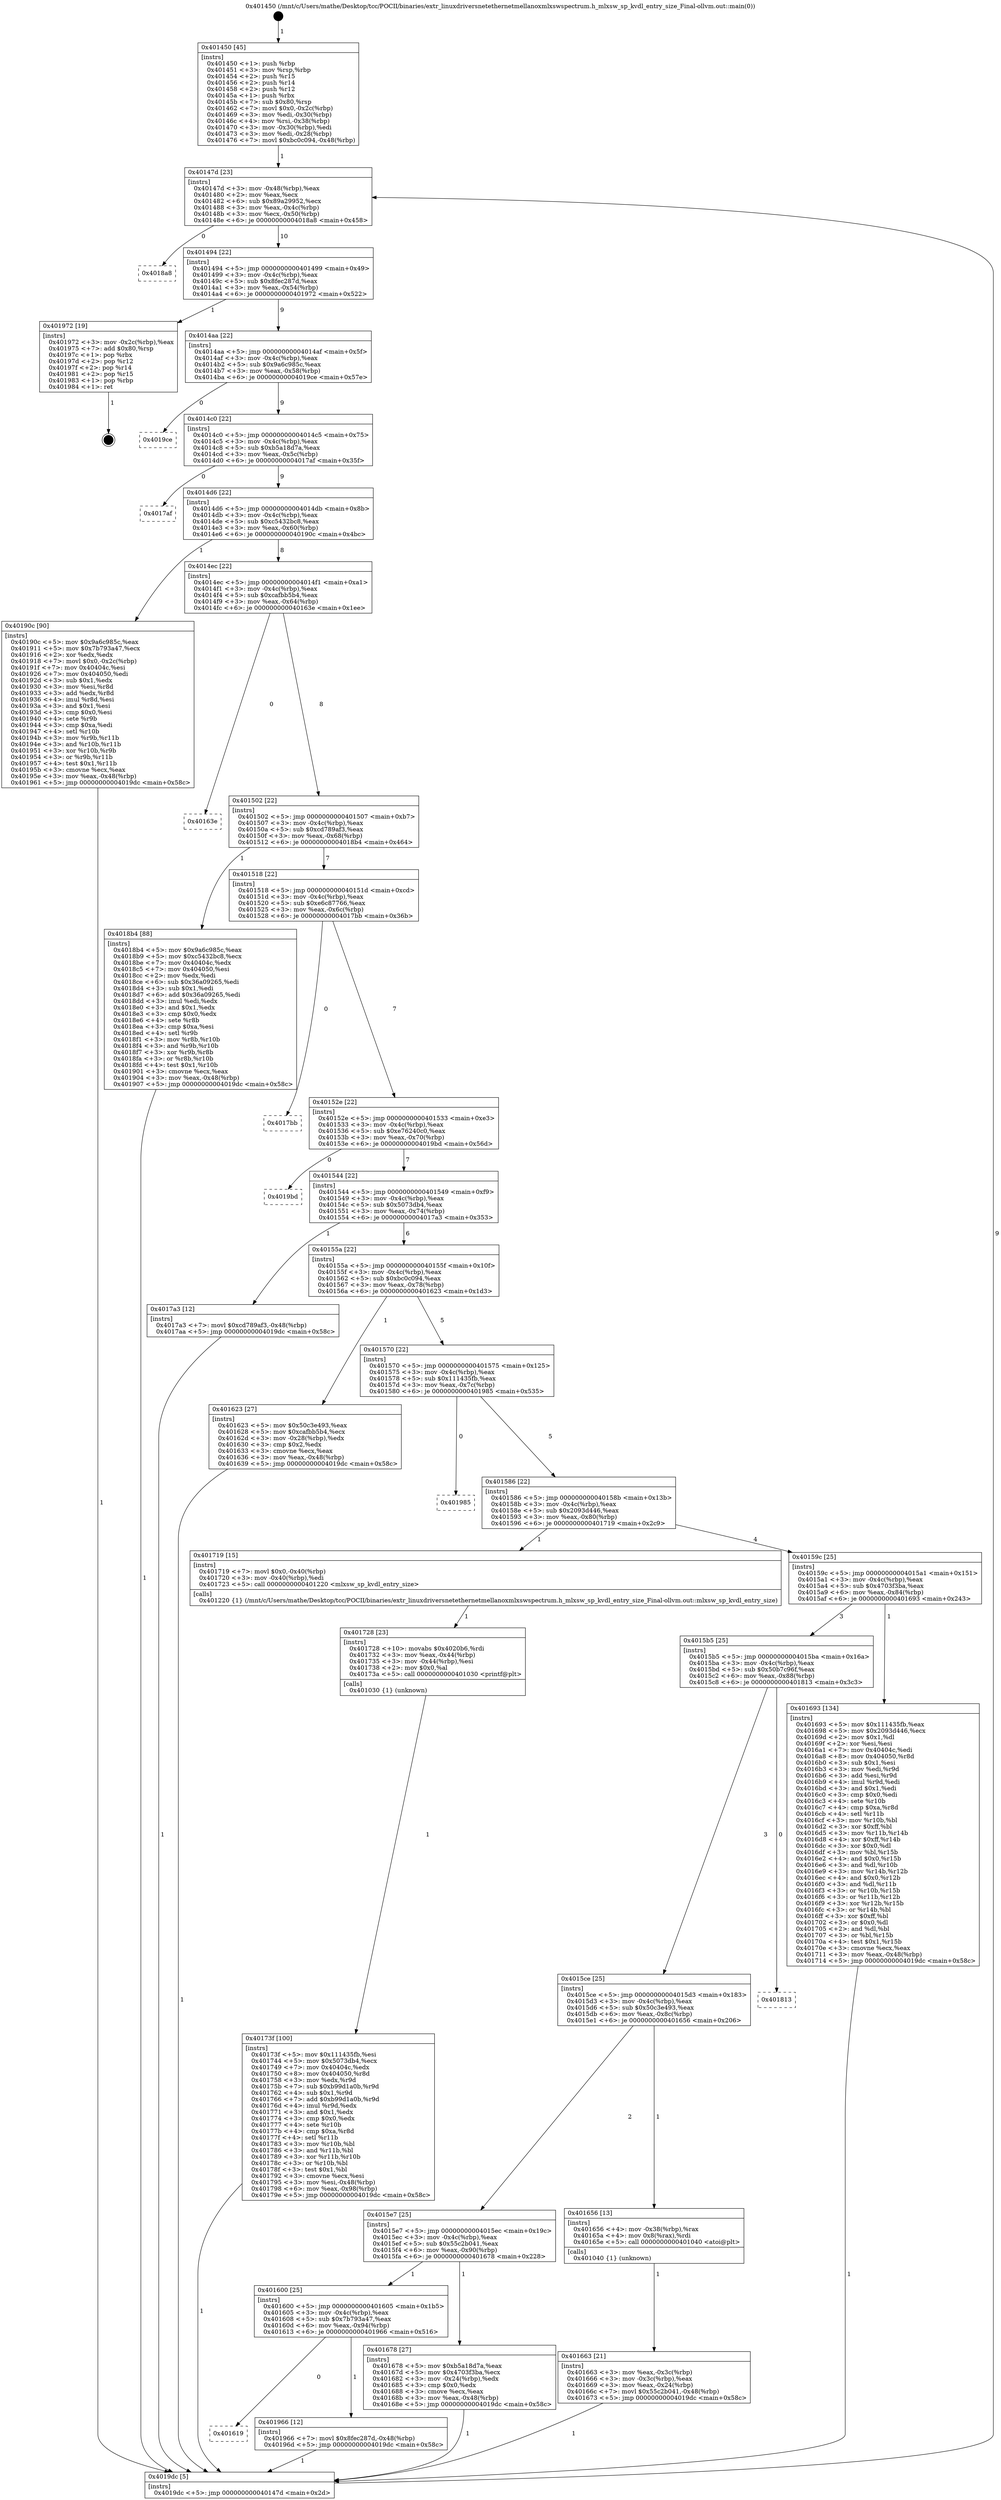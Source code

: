 digraph "0x401450" {
  label = "0x401450 (/mnt/c/Users/mathe/Desktop/tcc/POCII/binaries/extr_linuxdriversnetethernetmellanoxmlxswspectrum.h_mlxsw_sp_kvdl_entry_size_Final-ollvm.out::main(0))"
  labelloc = "t"
  node[shape=record]

  Entry [label="",width=0.3,height=0.3,shape=circle,fillcolor=black,style=filled]
  "0x40147d" [label="{
     0x40147d [23]\l
     | [instrs]\l
     &nbsp;&nbsp;0x40147d \<+3\>: mov -0x48(%rbp),%eax\l
     &nbsp;&nbsp;0x401480 \<+2\>: mov %eax,%ecx\l
     &nbsp;&nbsp;0x401482 \<+6\>: sub $0x89a29952,%ecx\l
     &nbsp;&nbsp;0x401488 \<+3\>: mov %eax,-0x4c(%rbp)\l
     &nbsp;&nbsp;0x40148b \<+3\>: mov %ecx,-0x50(%rbp)\l
     &nbsp;&nbsp;0x40148e \<+6\>: je 00000000004018a8 \<main+0x458\>\l
  }"]
  "0x4018a8" [label="{
     0x4018a8\l
  }", style=dashed]
  "0x401494" [label="{
     0x401494 [22]\l
     | [instrs]\l
     &nbsp;&nbsp;0x401494 \<+5\>: jmp 0000000000401499 \<main+0x49\>\l
     &nbsp;&nbsp;0x401499 \<+3\>: mov -0x4c(%rbp),%eax\l
     &nbsp;&nbsp;0x40149c \<+5\>: sub $0x8fec287d,%eax\l
     &nbsp;&nbsp;0x4014a1 \<+3\>: mov %eax,-0x54(%rbp)\l
     &nbsp;&nbsp;0x4014a4 \<+6\>: je 0000000000401972 \<main+0x522\>\l
  }"]
  Exit [label="",width=0.3,height=0.3,shape=circle,fillcolor=black,style=filled,peripheries=2]
  "0x401972" [label="{
     0x401972 [19]\l
     | [instrs]\l
     &nbsp;&nbsp;0x401972 \<+3\>: mov -0x2c(%rbp),%eax\l
     &nbsp;&nbsp;0x401975 \<+7\>: add $0x80,%rsp\l
     &nbsp;&nbsp;0x40197c \<+1\>: pop %rbx\l
     &nbsp;&nbsp;0x40197d \<+2\>: pop %r12\l
     &nbsp;&nbsp;0x40197f \<+2\>: pop %r14\l
     &nbsp;&nbsp;0x401981 \<+2\>: pop %r15\l
     &nbsp;&nbsp;0x401983 \<+1\>: pop %rbp\l
     &nbsp;&nbsp;0x401984 \<+1\>: ret\l
  }"]
  "0x4014aa" [label="{
     0x4014aa [22]\l
     | [instrs]\l
     &nbsp;&nbsp;0x4014aa \<+5\>: jmp 00000000004014af \<main+0x5f\>\l
     &nbsp;&nbsp;0x4014af \<+3\>: mov -0x4c(%rbp),%eax\l
     &nbsp;&nbsp;0x4014b2 \<+5\>: sub $0x9a6c985c,%eax\l
     &nbsp;&nbsp;0x4014b7 \<+3\>: mov %eax,-0x58(%rbp)\l
     &nbsp;&nbsp;0x4014ba \<+6\>: je 00000000004019ce \<main+0x57e\>\l
  }"]
  "0x401619" [label="{
     0x401619\l
  }", style=dashed]
  "0x4019ce" [label="{
     0x4019ce\l
  }", style=dashed]
  "0x4014c0" [label="{
     0x4014c0 [22]\l
     | [instrs]\l
     &nbsp;&nbsp;0x4014c0 \<+5\>: jmp 00000000004014c5 \<main+0x75\>\l
     &nbsp;&nbsp;0x4014c5 \<+3\>: mov -0x4c(%rbp),%eax\l
     &nbsp;&nbsp;0x4014c8 \<+5\>: sub $0xb5a18d7a,%eax\l
     &nbsp;&nbsp;0x4014cd \<+3\>: mov %eax,-0x5c(%rbp)\l
     &nbsp;&nbsp;0x4014d0 \<+6\>: je 00000000004017af \<main+0x35f\>\l
  }"]
  "0x401966" [label="{
     0x401966 [12]\l
     | [instrs]\l
     &nbsp;&nbsp;0x401966 \<+7\>: movl $0x8fec287d,-0x48(%rbp)\l
     &nbsp;&nbsp;0x40196d \<+5\>: jmp 00000000004019dc \<main+0x58c\>\l
  }"]
  "0x4017af" [label="{
     0x4017af\l
  }", style=dashed]
  "0x4014d6" [label="{
     0x4014d6 [22]\l
     | [instrs]\l
     &nbsp;&nbsp;0x4014d6 \<+5\>: jmp 00000000004014db \<main+0x8b\>\l
     &nbsp;&nbsp;0x4014db \<+3\>: mov -0x4c(%rbp),%eax\l
     &nbsp;&nbsp;0x4014de \<+5\>: sub $0xc5432bc8,%eax\l
     &nbsp;&nbsp;0x4014e3 \<+3\>: mov %eax,-0x60(%rbp)\l
     &nbsp;&nbsp;0x4014e6 \<+6\>: je 000000000040190c \<main+0x4bc\>\l
  }"]
  "0x40173f" [label="{
     0x40173f [100]\l
     | [instrs]\l
     &nbsp;&nbsp;0x40173f \<+5\>: mov $0x111435fb,%esi\l
     &nbsp;&nbsp;0x401744 \<+5\>: mov $0x5073db4,%ecx\l
     &nbsp;&nbsp;0x401749 \<+7\>: mov 0x40404c,%edx\l
     &nbsp;&nbsp;0x401750 \<+8\>: mov 0x404050,%r8d\l
     &nbsp;&nbsp;0x401758 \<+3\>: mov %edx,%r9d\l
     &nbsp;&nbsp;0x40175b \<+7\>: sub $0xb99d1a0b,%r9d\l
     &nbsp;&nbsp;0x401762 \<+4\>: sub $0x1,%r9d\l
     &nbsp;&nbsp;0x401766 \<+7\>: add $0xb99d1a0b,%r9d\l
     &nbsp;&nbsp;0x40176d \<+4\>: imul %r9d,%edx\l
     &nbsp;&nbsp;0x401771 \<+3\>: and $0x1,%edx\l
     &nbsp;&nbsp;0x401774 \<+3\>: cmp $0x0,%edx\l
     &nbsp;&nbsp;0x401777 \<+4\>: sete %r10b\l
     &nbsp;&nbsp;0x40177b \<+4\>: cmp $0xa,%r8d\l
     &nbsp;&nbsp;0x40177f \<+4\>: setl %r11b\l
     &nbsp;&nbsp;0x401783 \<+3\>: mov %r10b,%bl\l
     &nbsp;&nbsp;0x401786 \<+3\>: and %r11b,%bl\l
     &nbsp;&nbsp;0x401789 \<+3\>: xor %r11b,%r10b\l
     &nbsp;&nbsp;0x40178c \<+3\>: or %r10b,%bl\l
     &nbsp;&nbsp;0x40178f \<+3\>: test $0x1,%bl\l
     &nbsp;&nbsp;0x401792 \<+3\>: cmovne %ecx,%esi\l
     &nbsp;&nbsp;0x401795 \<+3\>: mov %esi,-0x48(%rbp)\l
     &nbsp;&nbsp;0x401798 \<+6\>: mov %eax,-0x98(%rbp)\l
     &nbsp;&nbsp;0x40179e \<+5\>: jmp 00000000004019dc \<main+0x58c\>\l
  }"]
  "0x40190c" [label="{
     0x40190c [90]\l
     | [instrs]\l
     &nbsp;&nbsp;0x40190c \<+5\>: mov $0x9a6c985c,%eax\l
     &nbsp;&nbsp;0x401911 \<+5\>: mov $0x7b793a47,%ecx\l
     &nbsp;&nbsp;0x401916 \<+2\>: xor %edx,%edx\l
     &nbsp;&nbsp;0x401918 \<+7\>: movl $0x0,-0x2c(%rbp)\l
     &nbsp;&nbsp;0x40191f \<+7\>: mov 0x40404c,%esi\l
     &nbsp;&nbsp;0x401926 \<+7\>: mov 0x404050,%edi\l
     &nbsp;&nbsp;0x40192d \<+3\>: sub $0x1,%edx\l
     &nbsp;&nbsp;0x401930 \<+3\>: mov %esi,%r8d\l
     &nbsp;&nbsp;0x401933 \<+3\>: add %edx,%r8d\l
     &nbsp;&nbsp;0x401936 \<+4\>: imul %r8d,%esi\l
     &nbsp;&nbsp;0x40193a \<+3\>: and $0x1,%esi\l
     &nbsp;&nbsp;0x40193d \<+3\>: cmp $0x0,%esi\l
     &nbsp;&nbsp;0x401940 \<+4\>: sete %r9b\l
     &nbsp;&nbsp;0x401944 \<+3\>: cmp $0xa,%edi\l
     &nbsp;&nbsp;0x401947 \<+4\>: setl %r10b\l
     &nbsp;&nbsp;0x40194b \<+3\>: mov %r9b,%r11b\l
     &nbsp;&nbsp;0x40194e \<+3\>: and %r10b,%r11b\l
     &nbsp;&nbsp;0x401951 \<+3\>: xor %r10b,%r9b\l
     &nbsp;&nbsp;0x401954 \<+3\>: or %r9b,%r11b\l
     &nbsp;&nbsp;0x401957 \<+4\>: test $0x1,%r11b\l
     &nbsp;&nbsp;0x40195b \<+3\>: cmovne %ecx,%eax\l
     &nbsp;&nbsp;0x40195e \<+3\>: mov %eax,-0x48(%rbp)\l
     &nbsp;&nbsp;0x401961 \<+5\>: jmp 00000000004019dc \<main+0x58c\>\l
  }"]
  "0x4014ec" [label="{
     0x4014ec [22]\l
     | [instrs]\l
     &nbsp;&nbsp;0x4014ec \<+5\>: jmp 00000000004014f1 \<main+0xa1\>\l
     &nbsp;&nbsp;0x4014f1 \<+3\>: mov -0x4c(%rbp),%eax\l
     &nbsp;&nbsp;0x4014f4 \<+5\>: sub $0xcafbb5b4,%eax\l
     &nbsp;&nbsp;0x4014f9 \<+3\>: mov %eax,-0x64(%rbp)\l
     &nbsp;&nbsp;0x4014fc \<+6\>: je 000000000040163e \<main+0x1ee\>\l
  }"]
  "0x401728" [label="{
     0x401728 [23]\l
     | [instrs]\l
     &nbsp;&nbsp;0x401728 \<+10\>: movabs $0x4020b6,%rdi\l
     &nbsp;&nbsp;0x401732 \<+3\>: mov %eax,-0x44(%rbp)\l
     &nbsp;&nbsp;0x401735 \<+3\>: mov -0x44(%rbp),%esi\l
     &nbsp;&nbsp;0x401738 \<+2\>: mov $0x0,%al\l
     &nbsp;&nbsp;0x40173a \<+5\>: call 0000000000401030 \<printf@plt\>\l
     | [calls]\l
     &nbsp;&nbsp;0x401030 \{1\} (unknown)\l
  }"]
  "0x40163e" [label="{
     0x40163e\l
  }", style=dashed]
  "0x401502" [label="{
     0x401502 [22]\l
     | [instrs]\l
     &nbsp;&nbsp;0x401502 \<+5\>: jmp 0000000000401507 \<main+0xb7\>\l
     &nbsp;&nbsp;0x401507 \<+3\>: mov -0x4c(%rbp),%eax\l
     &nbsp;&nbsp;0x40150a \<+5\>: sub $0xcd789af3,%eax\l
     &nbsp;&nbsp;0x40150f \<+3\>: mov %eax,-0x68(%rbp)\l
     &nbsp;&nbsp;0x401512 \<+6\>: je 00000000004018b4 \<main+0x464\>\l
  }"]
  "0x401600" [label="{
     0x401600 [25]\l
     | [instrs]\l
     &nbsp;&nbsp;0x401600 \<+5\>: jmp 0000000000401605 \<main+0x1b5\>\l
     &nbsp;&nbsp;0x401605 \<+3\>: mov -0x4c(%rbp),%eax\l
     &nbsp;&nbsp;0x401608 \<+5\>: sub $0x7b793a47,%eax\l
     &nbsp;&nbsp;0x40160d \<+6\>: mov %eax,-0x94(%rbp)\l
     &nbsp;&nbsp;0x401613 \<+6\>: je 0000000000401966 \<main+0x516\>\l
  }"]
  "0x4018b4" [label="{
     0x4018b4 [88]\l
     | [instrs]\l
     &nbsp;&nbsp;0x4018b4 \<+5\>: mov $0x9a6c985c,%eax\l
     &nbsp;&nbsp;0x4018b9 \<+5\>: mov $0xc5432bc8,%ecx\l
     &nbsp;&nbsp;0x4018be \<+7\>: mov 0x40404c,%edx\l
     &nbsp;&nbsp;0x4018c5 \<+7\>: mov 0x404050,%esi\l
     &nbsp;&nbsp;0x4018cc \<+2\>: mov %edx,%edi\l
     &nbsp;&nbsp;0x4018ce \<+6\>: sub $0x36a09265,%edi\l
     &nbsp;&nbsp;0x4018d4 \<+3\>: sub $0x1,%edi\l
     &nbsp;&nbsp;0x4018d7 \<+6\>: add $0x36a09265,%edi\l
     &nbsp;&nbsp;0x4018dd \<+3\>: imul %edi,%edx\l
     &nbsp;&nbsp;0x4018e0 \<+3\>: and $0x1,%edx\l
     &nbsp;&nbsp;0x4018e3 \<+3\>: cmp $0x0,%edx\l
     &nbsp;&nbsp;0x4018e6 \<+4\>: sete %r8b\l
     &nbsp;&nbsp;0x4018ea \<+3\>: cmp $0xa,%esi\l
     &nbsp;&nbsp;0x4018ed \<+4\>: setl %r9b\l
     &nbsp;&nbsp;0x4018f1 \<+3\>: mov %r8b,%r10b\l
     &nbsp;&nbsp;0x4018f4 \<+3\>: and %r9b,%r10b\l
     &nbsp;&nbsp;0x4018f7 \<+3\>: xor %r9b,%r8b\l
     &nbsp;&nbsp;0x4018fa \<+3\>: or %r8b,%r10b\l
     &nbsp;&nbsp;0x4018fd \<+4\>: test $0x1,%r10b\l
     &nbsp;&nbsp;0x401901 \<+3\>: cmovne %ecx,%eax\l
     &nbsp;&nbsp;0x401904 \<+3\>: mov %eax,-0x48(%rbp)\l
     &nbsp;&nbsp;0x401907 \<+5\>: jmp 00000000004019dc \<main+0x58c\>\l
  }"]
  "0x401518" [label="{
     0x401518 [22]\l
     | [instrs]\l
     &nbsp;&nbsp;0x401518 \<+5\>: jmp 000000000040151d \<main+0xcd\>\l
     &nbsp;&nbsp;0x40151d \<+3\>: mov -0x4c(%rbp),%eax\l
     &nbsp;&nbsp;0x401520 \<+5\>: sub $0xe6c87766,%eax\l
     &nbsp;&nbsp;0x401525 \<+3\>: mov %eax,-0x6c(%rbp)\l
     &nbsp;&nbsp;0x401528 \<+6\>: je 00000000004017bb \<main+0x36b\>\l
  }"]
  "0x401678" [label="{
     0x401678 [27]\l
     | [instrs]\l
     &nbsp;&nbsp;0x401678 \<+5\>: mov $0xb5a18d7a,%eax\l
     &nbsp;&nbsp;0x40167d \<+5\>: mov $0x4703f3ba,%ecx\l
     &nbsp;&nbsp;0x401682 \<+3\>: mov -0x24(%rbp),%edx\l
     &nbsp;&nbsp;0x401685 \<+3\>: cmp $0x0,%edx\l
     &nbsp;&nbsp;0x401688 \<+3\>: cmove %ecx,%eax\l
     &nbsp;&nbsp;0x40168b \<+3\>: mov %eax,-0x48(%rbp)\l
     &nbsp;&nbsp;0x40168e \<+5\>: jmp 00000000004019dc \<main+0x58c\>\l
  }"]
  "0x4017bb" [label="{
     0x4017bb\l
  }", style=dashed]
  "0x40152e" [label="{
     0x40152e [22]\l
     | [instrs]\l
     &nbsp;&nbsp;0x40152e \<+5\>: jmp 0000000000401533 \<main+0xe3\>\l
     &nbsp;&nbsp;0x401533 \<+3\>: mov -0x4c(%rbp),%eax\l
     &nbsp;&nbsp;0x401536 \<+5\>: sub $0xe76240c0,%eax\l
     &nbsp;&nbsp;0x40153b \<+3\>: mov %eax,-0x70(%rbp)\l
     &nbsp;&nbsp;0x40153e \<+6\>: je 00000000004019bd \<main+0x56d\>\l
  }"]
  "0x401663" [label="{
     0x401663 [21]\l
     | [instrs]\l
     &nbsp;&nbsp;0x401663 \<+3\>: mov %eax,-0x3c(%rbp)\l
     &nbsp;&nbsp;0x401666 \<+3\>: mov -0x3c(%rbp),%eax\l
     &nbsp;&nbsp;0x401669 \<+3\>: mov %eax,-0x24(%rbp)\l
     &nbsp;&nbsp;0x40166c \<+7\>: movl $0x55c2b041,-0x48(%rbp)\l
     &nbsp;&nbsp;0x401673 \<+5\>: jmp 00000000004019dc \<main+0x58c\>\l
  }"]
  "0x4019bd" [label="{
     0x4019bd\l
  }", style=dashed]
  "0x401544" [label="{
     0x401544 [22]\l
     | [instrs]\l
     &nbsp;&nbsp;0x401544 \<+5\>: jmp 0000000000401549 \<main+0xf9\>\l
     &nbsp;&nbsp;0x401549 \<+3\>: mov -0x4c(%rbp),%eax\l
     &nbsp;&nbsp;0x40154c \<+5\>: sub $0x5073db4,%eax\l
     &nbsp;&nbsp;0x401551 \<+3\>: mov %eax,-0x74(%rbp)\l
     &nbsp;&nbsp;0x401554 \<+6\>: je 00000000004017a3 \<main+0x353\>\l
  }"]
  "0x4015e7" [label="{
     0x4015e7 [25]\l
     | [instrs]\l
     &nbsp;&nbsp;0x4015e7 \<+5\>: jmp 00000000004015ec \<main+0x19c\>\l
     &nbsp;&nbsp;0x4015ec \<+3\>: mov -0x4c(%rbp),%eax\l
     &nbsp;&nbsp;0x4015ef \<+5\>: sub $0x55c2b041,%eax\l
     &nbsp;&nbsp;0x4015f4 \<+6\>: mov %eax,-0x90(%rbp)\l
     &nbsp;&nbsp;0x4015fa \<+6\>: je 0000000000401678 \<main+0x228\>\l
  }"]
  "0x4017a3" [label="{
     0x4017a3 [12]\l
     | [instrs]\l
     &nbsp;&nbsp;0x4017a3 \<+7\>: movl $0xcd789af3,-0x48(%rbp)\l
     &nbsp;&nbsp;0x4017aa \<+5\>: jmp 00000000004019dc \<main+0x58c\>\l
  }"]
  "0x40155a" [label="{
     0x40155a [22]\l
     | [instrs]\l
     &nbsp;&nbsp;0x40155a \<+5\>: jmp 000000000040155f \<main+0x10f\>\l
     &nbsp;&nbsp;0x40155f \<+3\>: mov -0x4c(%rbp),%eax\l
     &nbsp;&nbsp;0x401562 \<+5\>: sub $0xbc0c094,%eax\l
     &nbsp;&nbsp;0x401567 \<+3\>: mov %eax,-0x78(%rbp)\l
     &nbsp;&nbsp;0x40156a \<+6\>: je 0000000000401623 \<main+0x1d3\>\l
  }"]
  "0x401656" [label="{
     0x401656 [13]\l
     | [instrs]\l
     &nbsp;&nbsp;0x401656 \<+4\>: mov -0x38(%rbp),%rax\l
     &nbsp;&nbsp;0x40165a \<+4\>: mov 0x8(%rax),%rdi\l
     &nbsp;&nbsp;0x40165e \<+5\>: call 0000000000401040 \<atoi@plt\>\l
     | [calls]\l
     &nbsp;&nbsp;0x401040 \{1\} (unknown)\l
  }"]
  "0x401623" [label="{
     0x401623 [27]\l
     | [instrs]\l
     &nbsp;&nbsp;0x401623 \<+5\>: mov $0x50c3e493,%eax\l
     &nbsp;&nbsp;0x401628 \<+5\>: mov $0xcafbb5b4,%ecx\l
     &nbsp;&nbsp;0x40162d \<+3\>: mov -0x28(%rbp),%edx\l
     &nbsp;&nbsp;0x401630 \<+3\>: cmp $0x2,%edx\l
     &nbsp;&nbsp;0x401633 \<+3\>: cmovne %ecx,%eax\l
     &nbsp;&nbsp;0x401636 \<+3\>: mov %eax,-0x48(%rbp)\l
     &nbsp;&nbsp;0x401639 \<+5\>: jmp 00000000004019dc \<main+0x58c\>\l
  }"]
  "0x401570" [label="{
     0x401570 [22]\l
     | [instrs]\l
     &nbsp;&nbsp;0x401570 \<+5\>: jmp 0000000000401575 \<main+0x125\>\l
     &nbsp;&nbsp;0x401575 \<+3\>: mov -0x4c(%rbp),%eax\l
     &nbsp;&nbsp;0x401578 \<+5\>: sub $0x111435fb,%eax\l
     &nbsp;&nbsp;0x40157d \<+3\>: mov %eax,-0x7c(%rbp)\l
     &nbsp;&nbsp;0x401580 \<+6\>: je 0000000000401985 \<main+0x535\>\l
  }"]
  "0x4019dc" [label="{
     0x4019dc [5]\l
     | [instrs]\l
     &nbsp;&nbsp;0x4019dc \<+5\>: jmp 000000000040147d \<main+0x2d\>\l
  }"]
  "0x401450" [label="{
     0x401450 [45]\l
     | [instrs]\l
     &nbsp;&nbsp;0x401450 \<+1\>: push %rbp\l
     &nbsp;&nbsp;0x401451 \<+3\>: mov %rsp,%rbp\l
     &nbsp;&nbsp;0x401454 \<+2\>: push %r15\l
     &nbsp;&nbsp;0x401456 \<+2\>: push %r14\l
     &nbsp;&nbsp;0x401458 \<+2\>: push %r12\l
     &nbsp;&nbsp;0x40145a \<+1\>: push %rbx\l
     &nbsp;&nbsp;0x40145b \<+7\>: sub $0x80,%rsp\l
     &nbsp;&nbsp;0x401462 \<+7\>: movl $0x0,-0x2c(%rbp)\l
     &nbsp;&nbsp;0x401469 \<+3\>: mov %edi,-0x30(%rbp)\l
     &nbsp;&nbsp;0x40146c \<+4\>: mov %rsi,-0x38(%rbp)\l
     &nbsp;&nbsp;0x401470 \<+3\>: mov -0x30(%rbp),%edi\l
     &nbsp;&nbsp;0x401473 \<+3\>: mov %edi,-0x28(%rbp)\l
     &nbsp;&nbsp;0x401476 \<+7\>: movl $0xbc0c094,-0x48(%rbp)\l
  }"]
  "0x4015ce" [label="{
     0x4015ce [25]\l
     | [instrs]\l
     &nbsp;&nbsp;0x4015ce \<+5\>: jmp 00000000004015d3 \<main+0x183\>\l
     &nbsp;&nbsp;0x4015d3 \<+3\>: mov -0x4c(%rbp),%eax\l
     &nbsp;&nbsp;0x4015d6 \<+5\>: sub $0x50c3e493,%eax\l
     &nbsp;&nbsp;0x4015db \<+6\>: mov %eax,-0x8c(%rbp)\l
     &nbsp;&nbsp;0x4015e1 \<+6\>: je 0000000000401656 \<main+0x206\>\l
  }"]
  "0x401985" [label="{
     0x401985\l
  }", style=dashed]
  "0x401586" [label="{
     0x401586 [22]\l
     | [instrs]\l
     &nbsp;&nbsp;0x401586 \<+5\>: jmp 000000000040158b \<main+0x13b\>\l
     &nbsp;&nbsp;0x40158b \<+3\>: mov -0x4c(%rbp),%eax\l
     &nbsp;&nbsp;0x40158e \<+5\>: sub $0x2093d446,%eax\l
     &nbsp;&nbsp;0x401593 \<+3\>: mov %eax,-0x80(%rbp)\l
     &nbsp;&nbsp;0x401596 \<+6\>: je 0000000000401719 \<main+0x2c9\>\l
  }"]
  "0x401813" [label="{
     0x401813\l
  }", style=dashed]
  "0x401719" [label="{
     0x401719 [15]\l
     | [instrs]\l
     &nbsp;&nbsp;0x401719 \<+7\>: movl $0x0,-0x40(%rbp)\l
     &nbsp;&nbsp;0x401720 \<+3\>: mov -0x40(%rbp),%edi\l
     &nbsp;&nbsp;0x401723 \<+5\>: call 0000000000401220 \<mlxsw_sp_kvdl_entry_size\>\l
     | [calls]\l
     &nbsp;&nbsp;0x401220 \{1\} (/mnt/c/Users/mathe/Desktop/tcc/POCII/binaries/extr_linuxdriversnetethernetmellanoxmlxswspectrum.h_mlxsw_sp_kvdl_entry_size_Final-ollvm.out::mlxsw_sp_kvdl_entry_size)\l
  }"]
  "0x40159c" [label="{
     0x40159c [25]\l
     | [instrs]\l
     &nbsp;&nbsp;0x40159c \<+5\>: jmp 00000000004015a1 \<main+0x151\>\l
     &nbsp;&nbsp;0x4015a1 \<+3\>: mov -0x4c(%rbp),%eax\l
     &nbsp;&nbsp;0x4015a4 \<+5\>: sub $0x4703f3ba,%eax\l
     &nbsp;&nbsp;0x4015a9 \<+6\>: mov %eax,-0x84(%rbp)\l
     &nbsp;&nbsp;0x4015af \<+6\>: je 0000000000401693 \<main+0x243\>\l
  }"]
  "0x4015b5" [label="{
     0x4015b5 [25]\l
     | [instrs]\l
     &nbsp;&nbsp;0x4015b5 \<+5\>: jmp 00000000004015ba \<main+0x16a\>\l
     &nbsp;&nbsp;0x4015ba \<+3\>: mov -0x4c(%rbp),%eax\l
     &nbsp;&nbsp;0x4015bd \<+5\>: sub $0x50b7c96f,%eax\l
     &nbsp;&nbsp;0x4015c2 \<+6\>: mov %eax,-0x88(%rbp)\l
     &nbsp;&nbsp;0x4015c8 \<+6\>: je 0000000000401813 \<main+0x3c3\>\l
  }"]
  "0x401693" [label="{
     0x401693 [134]\l
     | [instrs]\l
     &nbsp;&nbsp;0x401693 \<+5\>: mov $0x111435fb,%eax\l
     &nbsp;&nbsp;0x401698 \<+5\>: mov $0x2093d446,%ecx\l
     &nbsp;&nbsp;0x40169d \<+2\>: mov $0x1,%dl\l
     &nbsp;&nbsp;0x40169f \<+2\>: xor %esi,%esi\l
     &nbsp;&nbsp;0x4016a1 \<+7\>: mov 0x40404c,%edi\l
     &nbsp;&nbsp;0x4016a8 \<+8\>: mov 0x404050,%r8d\l
     &nbsp;&nbsp;0x4016b0 \<+3\>: sub $0x1,%esi\l
     &nbsp;&nbsp;0x4016b3 \<+3\>: mov %edi,%r9d\l
     &nbsp;&nbsp;0x4016b6 \<+3\>: add %esi,%r9d\l
     &nbsp;&nbsp;0x4016b9 \<+4\>: imul %r9d,%edi\l
     &nbsp;&nbsp;0x4016bd \<+3\>: and $0x1,%edi\l
     &nbsp;&nbsp;0x4016c0 \<+3\>: cmp $0x0,%edi\l
     &nbsp;&nbsp;0x4016c3 \<+4\>: sete %r10b\l
     &nbsp;&nbsp;0x4016c7 \<+4\>: cmp $0xa,%r8d\l
     &nbsp;&nbsp;0x4016cb \<+4\>: setl %r11b\l
     &nbsp;&nbsp;0x4016cf \<+3\>: mov %r10b,%bl\l
     &nbsp;&nbsp;0x4016d2 \<+3\>: xor $0xff,%bl\l
     &nbsp;&nbsp;0x4016d5 \<+3\>: mov %r11b,%r14b\l
     &nbsp;&nbsp;0x4016d8 \<+4\>: xor $0xff,%r14b\l
     &nbsp;&nbsp;0x4016dc \<+3\>: xor $0x0,%dl\l
     &nbsp;&nbsp;0x4016df \<+3\>: mov %bl,%r15b\l
     &nbsp;&nbsp;0x4016e2 \<+4\>: and $0x0,%r15b\l
     &nbsp;&nbsp;0x4016e6 \<+3\>: and %dl,%r10b\l
     &nbsp;&nbsp;0x4016e9 \<+3\>: mov %r14b,%r12b\l
     &nbsp;&nbsp;0x4016ec \<+4\>: and $0x0,%r12b\l
     &nbsp;&nbsp;0x4016f0 \<+3\>: and %dl,%r11b\l
     &nbsp;&nbsp;0x4016f3 \<+3\>: or %r10b,%r15b\l
     &nbsp;&nbsp;0x4016f6 \<+3\>: or %r11b,%r12b\l
     &nbsp;&nbsp;0x4016f9 \<+3\>: xor %r12b,%r15b\l
     &nbsp;&nbsp;0x4016fc \<+3\>: or %r14b,%bl\l
     &nbsp;&nbsp;0x4016ff \<+3\>: xor $0xff,%bl\l
     &nbsp;&nbsp;0x401702 \<+3\>: or $0x0,%dl\l
     &nbsp;&nbsp;0x401705 \<+2\>: and %dl,%bl\l
     &nbsp;&nbsp;0x401707 \<+3\>: or %bl,%r15b\l
     &nbsp;&nbsp;0x40170a \<+4\>: test $0x1,%r15b\l
     &nbsp;&nbsp;0x40170e \<+3\>: cmovne %ecx,%eax\l
     &nbsp;&nbsp;0x401711 \<+3\>: mov %eax,-0x48(%rbp)\l
     &nbsp;&nbsp;0x401714 \<+5\>: jmp 00000000004019dc \<main+0x58c\>\l
  }"]
  Entry -> "0x401450" [label=" 1"]
  "0x40147d" -> "0x4018a8" [label=" 0"]
  "0x40147d" -> "0x401494" [label=" 10"]
  "0x401972" -> Exit [label=" 1"]
  "0x401494" -> "0x401972" [label=" 1"]
  "0x401494" -> "0x4014aa" [label=" 9"]
  "0x401966" -> "0x4019dc" [label=" 1"]
  "0x4014aa" -> "0x4019ce" [label=" 0"]
  "0x4014aa" -> "0x4014c0" [label=" 9"]
  "0x401600" -> "0x401619" [label=" 0"]
  "0x4014c0" -> "0x4017af" [label=" 0"]
  "0x4014c0" -> "0x4014d6" [label=" 9"]
  "0x401600" -> "0x401966" [label=" 1"]
  "0x4014d6" -> "0x40190c" [label=" 1"]
  "0x4014d6" -> "0x4014ec" [label=" 8"]
  "0x40190c" -> "0x4019dc" [label=" 1"]
  "0x4014ec" -> "0x40163e" [label=" 0"]
  "0x4014ec" -> "0x401502" [label=" 8"]
  "0x4018b4" -> "0x4019dc" [label=" 1"]
  "0x401502" -> "0x4018b4" [label=" 1"]
  "0x401502" -> "0x401518" [label=" 7"]
  "0x4017a3" -> "0x4019dc" [label=" 1"]
  "0x401518" -> "0x4017bb" [label=" 0"]
  "0x401518" -> "0x40152e" [label=" 7"]
  "0x40173f" -> "0x4019dc" [label=" 1"]
  "0x40152e" -> "0x4019bd" [label=" 0"]
  "0x40152e" -> "0x401544" [label=" 7"]
  "0x401719" -> "0x401728" [label=" 1"]
  "0x401544" -> "0x4017a3" [label=" 1"]
  "0x401544" -> "0x40155a" [label=" 6"]
  "0x401693" -> "0x4019dc" [label=" 1"]
  "0x40155a" -> "0x401623" [label=" 1"]
  "0x40155a" -> "0x401570" [label=" 5"]
  "0x401623" -> "0x4019dc" [label=" 1"]
  "0x401450" -> "0x40147d" [label=" 1"]
  "0x4019dc" -> "0x40147d" [label=" 9"]
  "0x401678" -> "0x4019dc" [label=" 1"]
  "0x401570" -> "0x401985" [label=" 0"]
  "0x401570" -> "0x401586" [label=" 5"]
  "0x4015e7" -> "0x401678" [label=" 1"]
  "0x401586" -> "0x401719" [label=" 1"]
  "0x401586" -> "0x40159c" [label=" 4"]
  "0x401728" -> "0x40173f" [label=" 1"]
  "0x40159c" -> "0x401693" [label=" 1"]
  "0x40159c" -> "0x4015b5" [label=" 3"]
  "0x401663" -> "0x4019dc" [label=" 1"]
  "0x4015b5" -> "0x401813" [label=" 0"]
  "0x4015b5" -> "0x4015ce" [label=" 3"]
  "0x4015e7" -> "0x401600" [label=" 1"]
  "0x4015ce" -> "0x401656" [label=" 1"]
  "0x4015ce" -> "0x4015e7" [label=" 2"]
  "0x401656" -> "0x401663" [label=" 1"]
}

